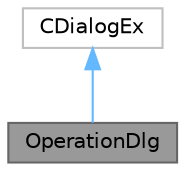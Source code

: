 digraph "OperationDlg"
{
 // LATEX_PDF_SIZE
  bgcolor="transparent";
  edge [fontname=Helvetica,fontsize=10,labelfontname=Helvetica,labelfontsize=10];
  node [fontname=Helvetica,fontsize=10,shape=box,height=0.2,width=0.4];
  Node1 [id="Node000001",label="OperationDlg",height=0.2,width=0.4,color="gray40", fillcolor="grey60", style="filled", fontcolor="black",tooltip="Класс диалогового окна для различных операций с формулами."];
  Node2 -> Node1 [id="edge1_Node000001_Node000002",dir="back",color="steelblue1",style="solid",tooltip=" "];
  Node2 [id="Node000002",label="CDialogEx",height=0.2,width=0.4,color="grey75", fillcolor="white", style="filled",tooltip=" "];
}
